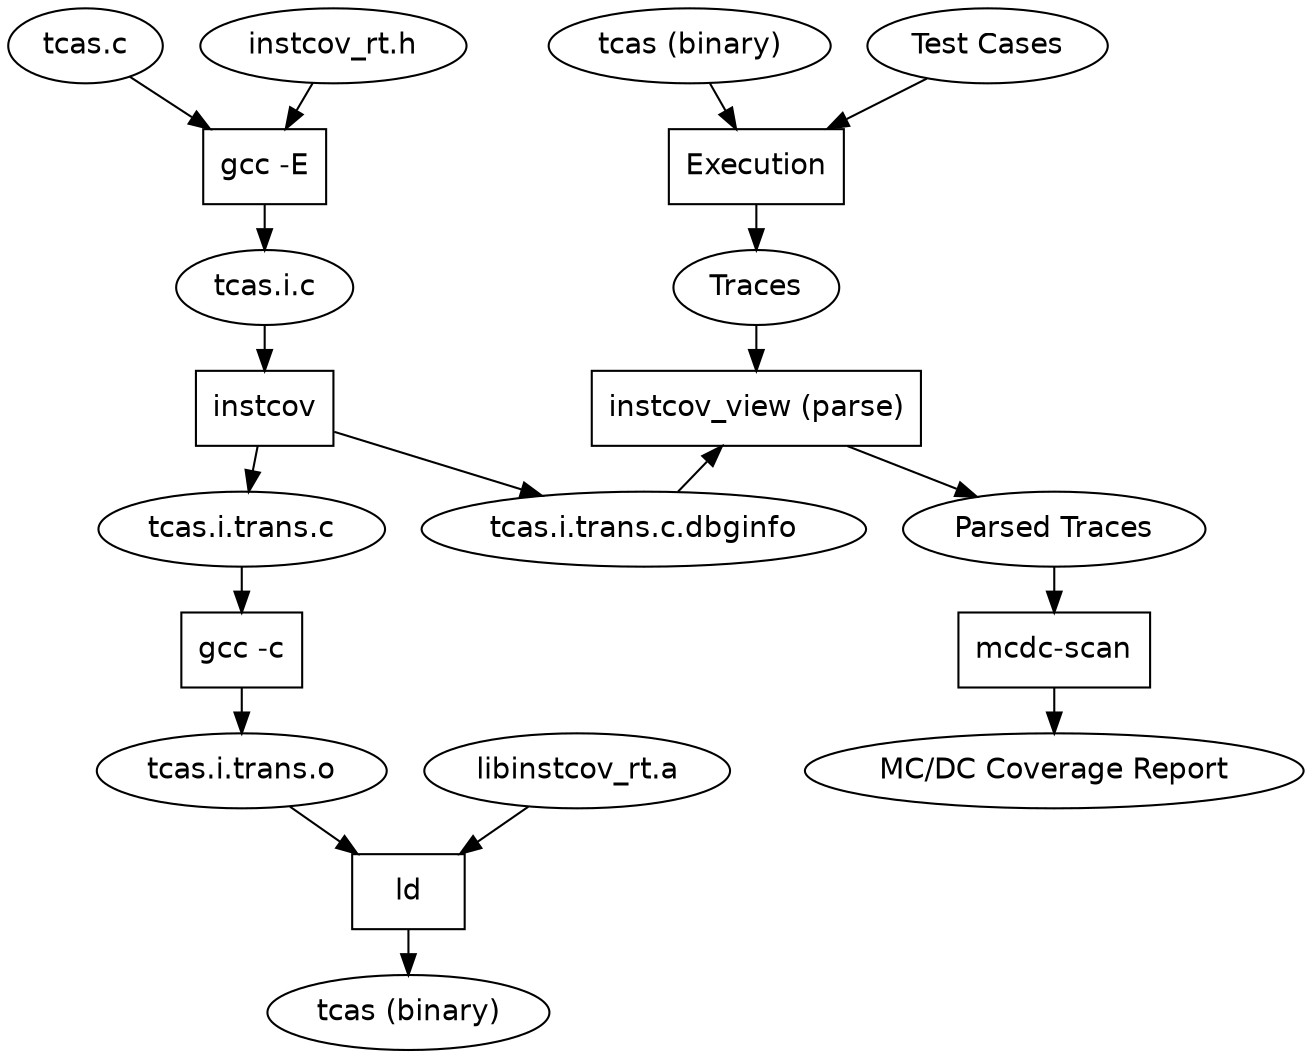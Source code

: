 digraph G {
	ranksep=0.3;
	node [ fontname=Helvetica ];
	src [ label="tcas.c" ];
	prep [ label="tcas.i.c" ];
	trans [ label="tcas.i.trans.c" ];
	obj [ label="tcas.i.trans.o" ];
	dbginfo [ label="tcas.i.trans.c.dbginfo" ];
	rt_h [ label="instcov_rt.h" ];
	rt_l [ label="libinstcov_rt.a" ];
	bin [ label="tcas (binary)" ];
	bin1 [ label="tcas (binary)" ];
	tests [ label="Test Cases" ];
	raw_traces [ label="Traces" ];
	parsed_traces [ label="Parsed Traces" ];
	mcdc_report [ label="MC/DC Coverage Report" ];
	node [ shape=box ];
	p_prep [ label="gcc -E" ];
	p_instcov [ label="instcov" ];
	p_compile [ label="gcc -c" ];
	p_link [ label="ld" ];
	p_exec [ label="Execution" ];
	p_parse [ label="instcov_view (parse)" ];
	p_analysis [ label="mcdc-scan" ];

	{rt_h, src} -> p_prep -> prep;
	prep -> p_instcov -> {trans, dbginfo};
	trans -> p_compile -> obj;
	{rt_l, obj} -> p_link -> bin;
	{tests, bin1} -> p_exec -> raw_traces;
	{raw_traces, dbginfo} -> p_parse -> parsed_traces;
	parsed_traces -> p_analysis -> mcdc_report;
	{ rank=same; p_instcov; p_parse; }
}
